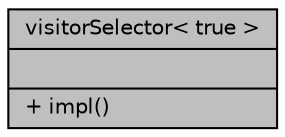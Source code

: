digraph "visitorSelector&lt; true &gt;"
{
 // LATEX_PDF_SIZE
  edge [fontname="Helvetica",fontsize="10",labelfontname="Helvetica",labelfontsize="10"];
  node [fontname="Helvetica",fontsize="10",shape=record];
  Node1 [label="{visitorSelector\< true \>\n||+ impl()\l}",height=0.2,width=0.4,color="black", fillcolor="grey75", style="filled", fontcolor="black",tooltip=" "];
}
